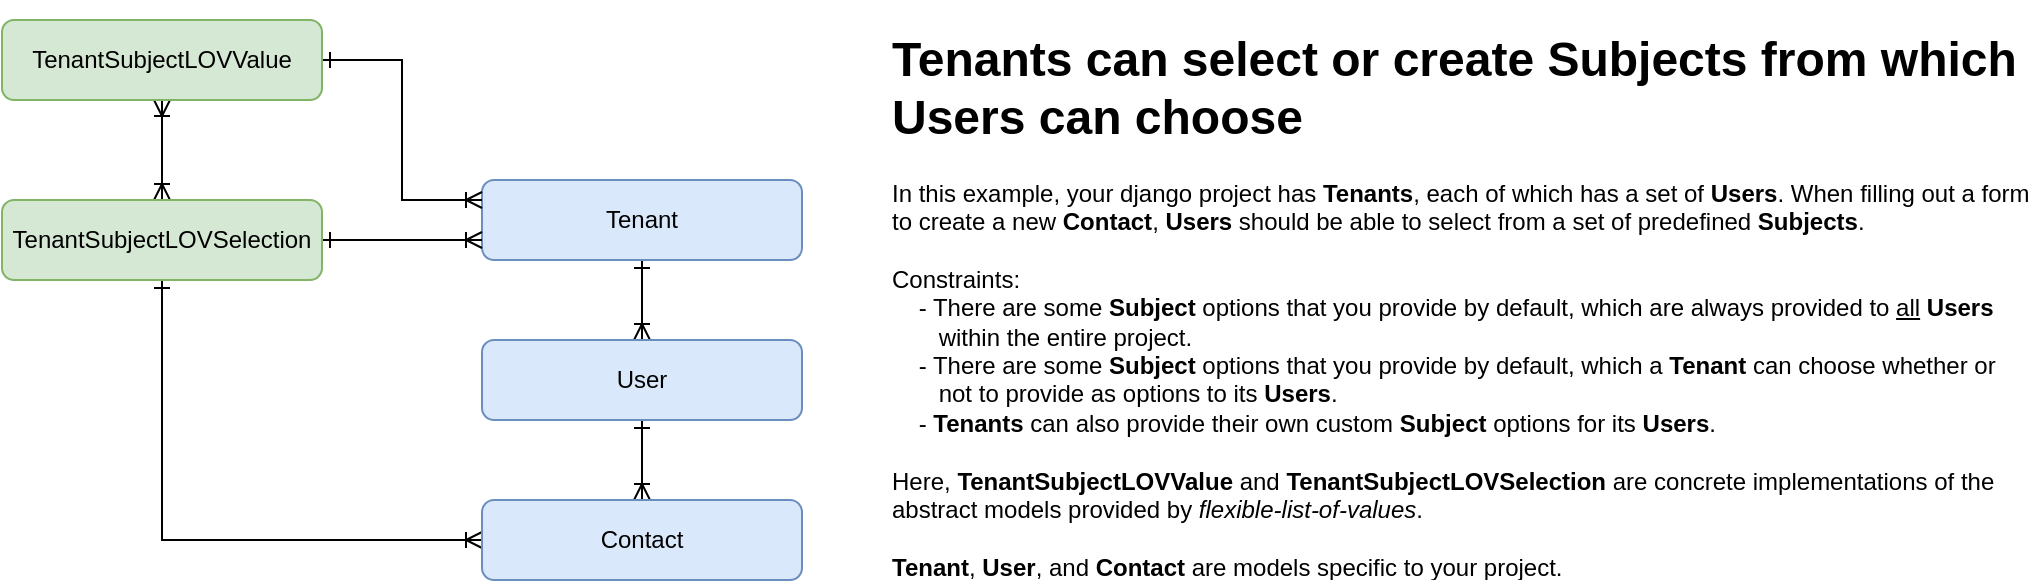 <mxfile version="14.6.13" type="device"><diagram id="eD4l0kqNfO_znzPx_rbp" name="Page-1"><mxGraphModel dx="1370" dy="816" grid="1" gridSize="10" guides="1" tooltips="1" connect="1" arrows="1" fold="1" page="1" pageScale="1" pageWidth="1100" pageHeight="850" math="0" shadow="0"><root><mxCell id="0"/><mxCell id="1" parent="0"/><mxCell id="zgQfN_sGLmVa69u4kSiQ-6" style="edgeStyle=orthogonalEdgeStyle;rounded=0;orthogonalLoop=1;jettySize=auto;html=1;exitX=0.5;exitY=1;exitDx=0;exitDy=0;endArrow=ERoneToMany;endFill=0;startArrow=ERone;startFill=0;" edge="1" parent="1" source="zgQfN_sGLmVa69u4kSiQ-1" target="zgQfN_sGLmVa69u4kSiQ-4"><mxGeometry relative="1" as="geometry"/></mxCell><mxCell id="zgQfN_sGLmVa69u4kSiQ-1" value="Tenant" style="rounded=1;whiteSpace=wrap;html=1;fillColor=#dae8fc;strokeColor=#6c8ebf;" vertex="1" parent="1"><mxGeometry x="280" y="120" width="160" height="40" as="geometry"/></mxCell><mxCell id="zgQfN_sGLmVa69u4kSiQ-7" style="edgeStyle=orthogonalEdgeStyle;rounded=0;orthogonalLoop=1;jettySize=auto;html=1;exitX=1;exitY=0.5;exitDx=0;exitDy=0;entryX=0;entryY=0.25;entryDx=0;entryDy=0;startArrow=ERone;startFill=0;endArrow=ERoneToMany;endFill=0;" edge="1" parent="1" source="zgQfN_sGLmVa69u4kSiQ-2" target="zgQfN_sGLmVa69u4kSiQ-1"><mxGeometry relative="1" as="geometry"/></mxCell><mxCell id="zgQfN_sGLmVa69u4kSiQ-9" style="edgeStyle=orthogonalEdgeStyle;rounded=0;orthogonalLoop=1;jettySize=auto;html=1;exitX=0.5;exitY=1;exitDx=0;exitDy=0;entryX=0.5;entryY=0;entryDx=0;entryDy=0;startArrow=ERoneToMany;startFill=0;endArrow=ERoneToMany;endFill=0;" edge="1" parent="1" source="zgQfN_sGLmVa69u4kSiQ-2" target="zgQfN_sGLmVa69u4kSiQ-3"><mxGeometry relative="1" as="geometry"/></mxCell><mxCell id="zgQfN_sGLmVa69u4kSiQ-2" value="TenantSubjectLOVValue" style="rounded=1;whiteSpace=wrap;html=1;fillColor=#d5e8d4;strokeColor=#82b366;" vertex="1" parent="1"><mxGeometry x="40" y="40" width="160" height="40" as="geometry"/></mxCell><mxCell id="zgQfN_sGLmVa69u4kSiQ-8" style="edgeStyle=orthogonalEdgeStyle;rounded=0;orthogonalLoop=1;jettySize=auto;html=1;exitX=1;exitY=0.5;exitDx=0;exitDy=0;entryX=0;entryY=0.75;entryDx=0;entryDy=0;startArrow=ERone;startFill=0;endArrow=ERoneToMany;endFill=0;" edge="1" parent="1" source="zgQfN_sGLmVa69u4kSiQ-3" target="zgQfN_sGLmVa69u4kSiQ-1"><mxGeometry relative="1" as="geometry"/></mxCell><mxCell id="zgQfN_sGLmVa69u4kSiQ-11" style="edgeStyle=orthogonalEdgeStyle;rounded=0;orthogonalLoop=1;jettySize=auto;html=1;exitX=0.5;exitY=1;exitDx=0;exitDy=0;entryX=0;entryY=0.5;entryDx=0;entryDy=0;startArrow=ERone;startFill=0;endArrow=ERoneToMany;endFill=0;" edge="1" parent="1" source="zgQfN_sGLmVa69u4kSiQ-3" target="zgQfN_sGLmVa69u4kSiQ-5"><mxGeometry relative="1" as="geometry"/></mxCell><mxCell id="zgQfN_sGLmVa69u4kSiQ-3" value="TenantSubjectLOVSelection" style="rounded=1;whiteSpace=wrap;html=1;fillColor=#d5e8d4;strokeColor=#82b366;" vertex="1" parent="1"><mxGeometry x="40" y="130" width="160" height="40" as="geometry"/></mxCell><mxCell id="zgQfN_sGLmVa69u4kSiQ-10" style="edgeStyle=orthogonalEdgeStyle;rounded=0;orthogonalLoop=1;jettySize=auto;html=1;exitX=0.5;exitY=1;exitDx=0;exitDy=0;entryX=0.5;entryY=0;entryDx=0;entryDy=0;startArrow=ERone;startFill=0;endArrow=ERoneToMany;endFill=0;" edge="1" parent="1" source="zgQfN_sGLmVa69u4kSiQ-4" target="zgQfN_sGLmVa69u4kSiQ-5"><mxGeometry relative="1" as="geometry"/></mxCell><mxCell id="zgQfN_sGLmVa69u4kSiQ-4" value="User" style="rounded=1;whiteSpace=wrap;html=1;fillColor=#dae8fc;strokeColor=#6c8ebf;" vertex="1" parent="1"><mxGeometry x="280" y="200" width="160" height="40" as="geometry"/></mxCell><mxCell id="zgQfN_sGLmVa69u4kSiQ-5" value="Contact" style="rounded=1;whiteSpace=wrap;html=1;fillColor=#dae8fc;strokeColor=#6c8ebf;" vertex="1" parent="1"><mxGeometry x="280" y="280" width="160" height="40" as="geometry"/></mxCell><mxCell id="zgQfN_sGLmVa69u4kSiQ-12" value="&lt;h1&gt;Tenants can select or create Subjects from which Users can choose&lt;/h1&gt;&lt;p&gt;&lt;/p&gt;&lt;span style=&quot;text-align: center&quot;&gt;&lt;div style=&quot;text-align: left&quot;&gt;In this example, your django project has &lt;b&gt;Tenants&lt;/b&gt;, each of which has a set of &lt;b&gt;Users&lt;/b&gt;. When filling out a form to create a new &lt;b&gt;Contact&lt;/b&gt;, &lt;b&gt;Users&lt;/b&gt; should be able to select from a set of predefined&amp;nbsp;&lt;b&gt;Subjects&lt;/b&gt;.&lt;/div&gt;&lt;div style=&quot;text-align: left&quot;&gt;&lt;span&gt;&lt;br&gt;&lt;/span&gt;&lt;/div&gt;&lt;div style=&quot;text-align: left&quot;&gt;&lt;span&gt;Constraints:&lt;/span&gt;&lt;/div&gt;&lt;div style=&quot;text-align: left&quot;&gt;&amp;nbsp; &amp;nbsp; - There are some &lt;b&gt;Subject&lt;/b&gt; options that you provide by default, which are always provided to &lt;u&gt;all&lt;/u&gt; &lt;b&gt;Users&lt;/b&gt;&amp;nbsp; &amp;nbsp; &amp;nbsp; &amp;nbsp; &amp;nbsp; &amp;nbsp; &amp;nbsp;&lt;span&gt;within the entire project.&lt;/span&gt;&lt;/div&gt;&lt;div style=&quot;text-align: left&quot;&gt;&amp;nbsp; &amp;nbsp; - There are some &lt;b&gt;Subject&lt;/b&gt; options that you provide by default, which a &lt;b&gt;Tenant&lt;/b&gt; can choose whether or&amp;nbsp; &amp;nbsp; &amp;nbsp; &amp;nbsp; &amp;nbsp; &amp;nbsp; &amp;nbsp;not to provide as options to its &lt;b&gt;Users&lt;/b&gt;.&lt;/div&gt;&lt;div style=&quot;text-align: left&quot;&gt;&amp;nbsp; &amp;nbsp; - &lt;b&gt;Tenants&lt;/b&gt; can also provide their own custom &lt;b&gt;Subject&lt;/b&gt; options for its &lt;b&gt;Users&lt;/b&gt;.&lt;/div&gt;&lt;div style=&quot;text-align: left&quot;&gt;&lt;span&gt;&lt;br&gt;&lt;/span&gt;&lt;/div&gt;&lt;div style=&quot;text-align: left&quot;&gt;&lt;span&gt;Here,&amp;nbsp;&lt;b&gt;TenantSubjectLOVValue&lt;/b&gt; and&amp;nbsp;&lt;/span&gt;&lt;span&gt;&lt;b&gt;TenantSubjectLOVSelection&lt;/b&gt; are concrete implementations of the abstract models provided by&amp;nbsp;&lt;/span&gt;&lt;i style=&quot;text-align: left&quot;&gt;flexible-list-of-values&lt;/i&gt;&lt;span style=&quot;text-align: left&quot;&gt;.&lt;/span&gt;&lt;/div&gt;&lt;div style=&quot;text-align: left&quot;&gt;&lt;span style=&quot;text-align: left&quot;&gt;&lt;br&gt;&lt;/span&gt;&lt;/div&gt;&lt;div style=&quot;text-align: left&quot;&gt;&lt;span style=&quot;text-align: left&quot;&gt;&lt;b&gt;Tenant&lt;/b&gt;, &lt;b&gt;User&lt;/b&gt;, and &lt;b&gt;Contact&lt;/b&gt; are models specific to your project.&lt;/span&gt;&lt;/div&gt;&lt;/span&gt;" style="text;html=1;strokeColor=none;fillColor=none;spacing=5;spacingTop=-20;whiteSpace=wrap;overflow=hidden;rounded=0;" vertex="1" parent="1"><mxGeometry x="480" y="40" width="580" height="280" as="geometry"/></mxCell></root></mxGraphModel></diagram></mxfile>